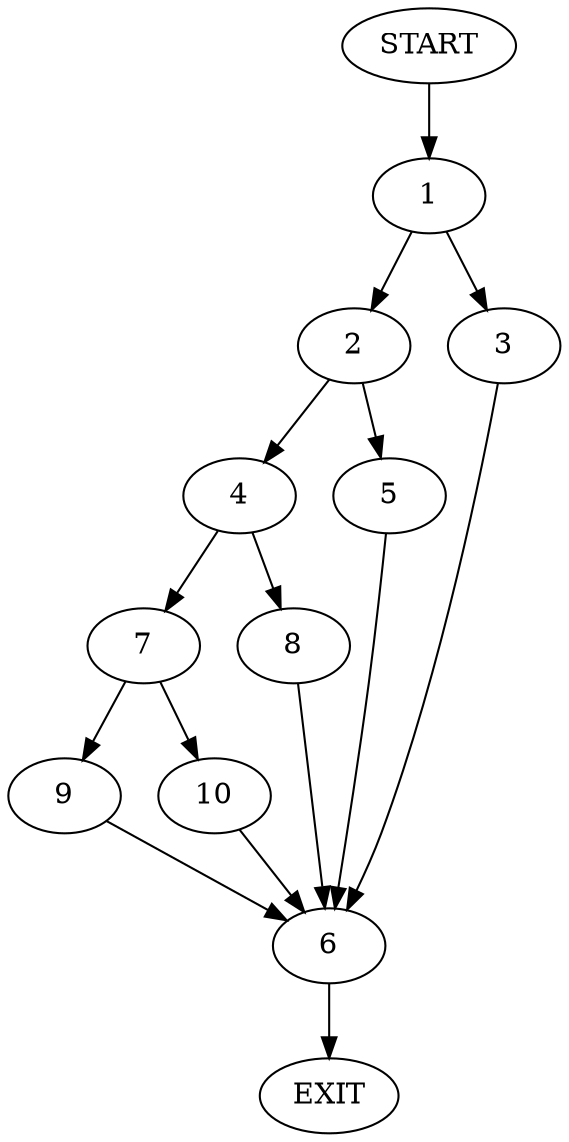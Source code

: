 digraph {
0 [label="START"]
11 [label="EXIT"]
0 -> 1
1 -> 2
1 -> 3
2 -> 4
2 -> 5
3 -> 6
6 -> 11
5 -> 6
4 -> 7
4 -> 8
7 -> 9
7 -> 10
8 -> 6
9 -> 6
10 -> 6
}
